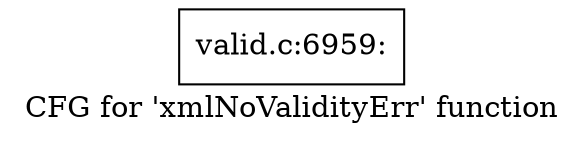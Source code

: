 digraph "CFG for 'xmlNoValidityErr' function" {
	label="CFG for 'xmlNoValidityErr' function";

	Node0x55fa510deb50 [shape=record,label="{valid.c:6959:}"];
}
